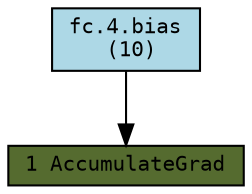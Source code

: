 digraph {
    	graph [size = "12,12"]
	node [align=left fontname=monospace fontsize=10 height=0.2 ranksep=0.1 shape=box style=filled]
 	139799061864112 [label="1 AccumulateGrad" fillcolor=darkolivegreen]
	139799042139936 [label="fc.4.bias
 (10)" fillcolor=lightblue]
	139799042139936 -> 139799061864112
}
